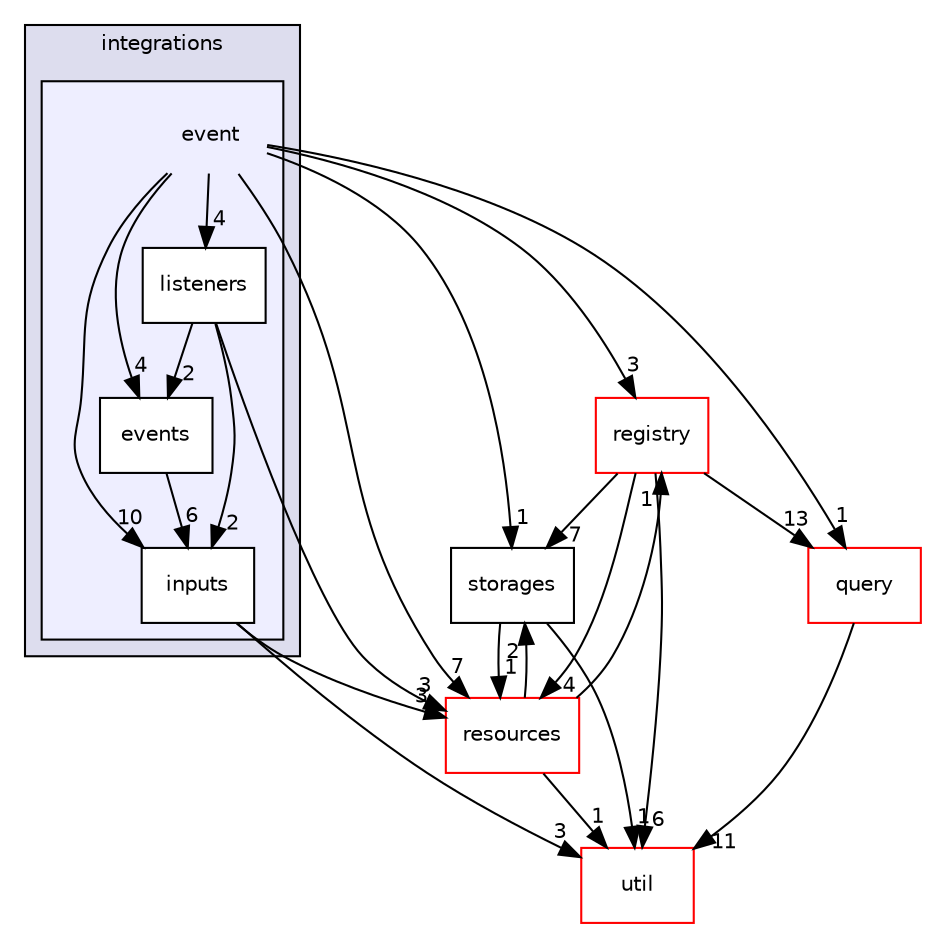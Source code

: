 digraph "src/ecstasy/integrations/event" {
  compound=true
  node [ fontsize="10", fontname="Helvetica"];
  edge [ labelfontsize="10", labelfontname="Helvetica"];
  subgraph clusterdir_f15917d6366dfa96c32563b53409824a {
    graph [ bgcolor="#ddddee", pencolor="black", label="integrations" fontname="Helvetica", fontsize="10", URL="dir_f15917d6366dfa96c32563b53409824a.html"]
  subgraph clusterdir_183c73d974247df0fabaedf6b9eb94ef {
    graph [ bgcolor="#eeeeff", pencolor="black", label="" URL="dir_183c73d974247df0fabaedf6b9eb94ef.html"];
    dir_183c73d974247df0fabaedf6b9eb94ef [shape=plaintext label="event"];
  dir_a8078633be16197a18b2342aa1868a9d [shape=box label="events" fillcolor="white" style="filled" URL="dir_a8078633be16197a18b2342aa1868a9d.html"];
  dir_1ee6296ae77f12e2ec152e792b5317de [shape=box label="inputs" fillcolor="white" style="filled" URL="dir_1ee6296ae77f12e2ec152e792b5317de.html"];
  dir_d93d52effc53fa915804937554a898ef [shape=box label="listeners" fillcolor="white" style="filled" URL="dir_d93d52effc53fa915804937554a898ef.html"];
  }
  }
  dir_27d9dd95bf0309eb27f3bb61fbabadeb [shape=box label="registry" fillcolor="white" style="filled" color="red" URL="dir_27d9dd95bf0309eb27f3bb61fbabadeb.html"];
  dir_4a1419ba0e8125a1fc6aeccf1492e850 [shape=box label="storages" URL="dir_4a1419ba0e8125a1fc6aeccf1492e850.html"];
  dir_5392b01d02c3d4d0985a94f633790057 [shape=box label="query" fillcolor="white" style="filled" color="red" URL="dir_5392b01d02c3d4d0985a94f633790057.html"];
  dir_8c1a170fbd0a5283d7ed264cf6df56b3 [shape=box label="resources" fillcolor="white" style="filled" color="red" URL="dir_8c1a170fbd0a5283d7ed264cf6df56b3.html"];
  dir_b7878ad5ecbf2506f4125b9d34c97e45 [shape=box label="util" fillcolor="white" style="filled" color="red" URL="dir_b7878ad5ecbf2506f4125b9d34c97e45.html"];
  dir_a8078633be16197a18b2342aa1868a9d->dir_1ee6296ae77f12e2ec152e792b5317de [headlabel="6", labeldistance=1.5 headhref="dir_000005_000006.html"];
  dir_d93d52effc53fa915804937554a898ef->dir_1ee6296ae77f12e2ec152e792b5317de [headlabel="2", labeldistance=1.5 headhref="dir_000007_000006.html"];
  dir_d93d52effc53fa915804937554a898ef->dir_8c1a170fbd0a5283d7ed264cf6df56b3 [headlabel="3", labeldistance=1.5 headhref="dir_000007_000020.html"];
  dir_d93d52effc53fa915804937554a898ef->dir_a8078633be16197a18b2342aa1868a9d [headlabel="2", labeldistance=1.5 headhref="dir_000007_000005.html"];
  dir_5392b01d02c3d4d0985a94f633790057->dir_b7878ad5ecbf2506f4125b9d34c97e45 [headlabel="11", labeldistance=1.5 headhref="dir_000013_000027.html"];
  dir_4a1419ba0e8125a1fc6aeccf1492e850->dir_8c1a170fbd0a5283d7ed264cf6df56b3 [headlabel="1", labeldistance=1.5 headhref="dir_000022_000020.html"];
  dir_4a1419ba0e8125a1fc6aeccf1492e850->dir_b7878ad5ecbf2506f4125b9d34c97e45 [headlabel="1", labeldistance=1.5 headhref="dir_000022_000027.html"];
  dir_1ee6296ae77f12e2ec152e792b5317de->dir_8c1a170fbd0a5283d7ed264cf6df56b3 [headlabel="3", labeldistance=1.5 headhref="dir_000006_000020.html"];
  dir_1ee6296ae77f12e2ec152e792b5317de->dir_b7878ad5ecbf2506f4125b9d34c97e45 [headlabel="3", labeldistance=1.5 headhref="dir_000006_000027.html"];
  dir_8c1a170fbd0a5283d7ed264cf6df56b3->dir_27d9dd95bf0309eb27f3bb61fbabadeb [headlabel="1", labeldistance=1.5 headhref="dir_000020_000017.html"];
  dir_8c1a170fbd0a5283d7ed264cf6df56b3->dir_4a1419ba0e8125a1fc6aeccf1492e850 [headlabel="2", labeldistance=1.5 headhref="dir_000020_000022.html"];
  dir_8c1a170fbd0a5283d7ed264cf6df56b3->dir_b7878ad5ecbf2506f4125b9d34c97e45 [headlabel="1", labeldistance=1.5 headhref="dir_000020_000027.html"];
  dir_27d9dd95bf0309eb27f3bb61fbabadeb->dir_4a1419ba0e8125a1fc6aeccf1492e850 [headlabel="7", labeldistance=1.5 headhref="dir_000017_000022.html"];
  dir_27d9dd95bf0309eb27f3bb61fbabadeb->dir_5392b01d02c3d4d0985a94f633790057 [headlabel="13", labeldistance=1.5 headhref="dir_000017_000013.html"];
  dir_27d9dd95bf0309eb27f3bb61fbabadeb->dir_8c1a170fbd0a5283d7ed264cf6df56b3 [headlabel="4", labeldistance=1.5 headhref="dir_000017_000020.html"];
  dir_27d9dd95bf0309eb27f3bb61fbabadeb->dir_b7878ad5ecbf2506f4125b9d34c97e45 [headlabel="6", labeldistance=1.5 headhref="dir_000017_000027.html"];
  dir_183c73d974247df0fabaedf6b9eb94ef->dir_1ee6296ae77f12e2ec152e792b5317de [headlabel="10", labeldistance=1.5 headhref="dir_000004_000006.html"];
  dir_183c73d974247df0fabaedf6b9eb94ef->dir_27d9dd95bf0309eb27f3bb61fbabadeb [headlabel="3", labeldistance=1.5 headhref="dir_000004_000017.html"];
  dir_183c73d974247df0fabaedf6b9eb94ef->dir_4a1419ba0e8125a1fc6aeccf1492e850 [headlabel="1", labeldistance=1.5 headhref="dir_000004_000022.html"];
  dir_183c73d974247df0fabaedf6b9eb94ef->dir_5392b01d02c3d4d0985a94f633790057 [headlabel="1", labeldistance=1.5 headhref="dir_000004_000013.html"];
  dir_183c73d974247df0fabaedf6b9eb94ef->dir_8c1a170fbd0a5283d7ed264cf6df56b3 [headlabel="7", labeldistance=1.5 headhref="dir_000004_000020.html"];
  dir_183c73d974247df0fabaedf6b9eb94ef->dir_a8078633be16197a18b2342aa1868a9d [headlabel="4", labeldistance=1.5 headhref="dir_000004_000005.html"];
  dir_183c73d974247df0fabaedf6b9eb94ef->dir_d93d52effc53fa915804937554a898ef [headlabel="4", labeldistance=1.5 headhref="dir_000004_000007.html"];
}
